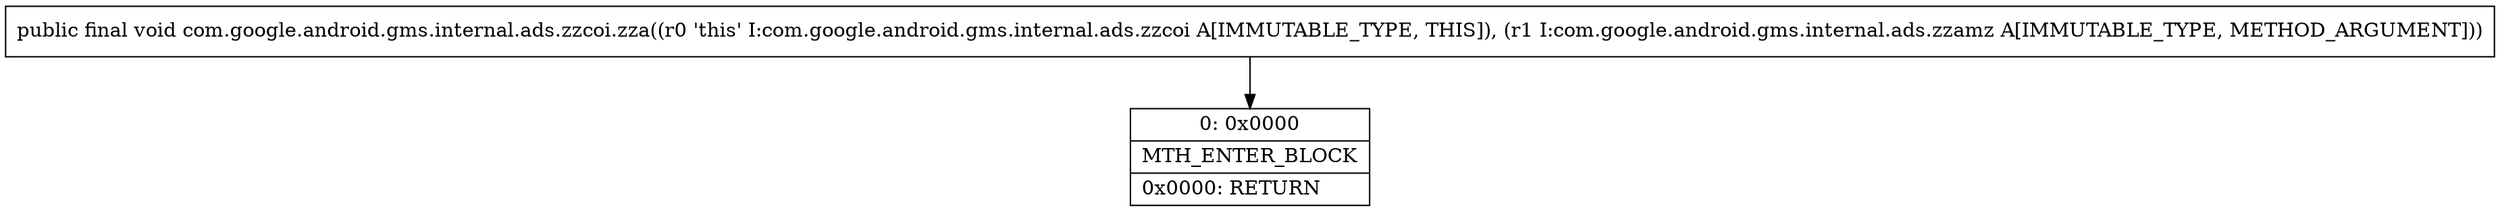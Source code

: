 digraph "CFG forcom.google.android.gms.internal.ads.zzcoi.zza(Lcom\/google\/android\/gms\/internal\/ads\/zzamz;)V" {
Node_0 [shape=record,label="{0\:\ 0x0000|MTH_ENTER_BLOCK\l|0x0000: RETURN   \l}"];
MethodNode[shape=record,label="{public final void com.google.android.gms.internal.ads.zzcoi.zza((r0 'this' I:com.google.android.gms.internal.ads.zzcoi A[IMMUTABLE_TYPE, THIS]), (r1 I:com.google.android.gms.internal.ads.zzamz A[IMMUTABLE_TYPE, METHOD_ARGUMENT])) }"];
MethodNode -> Node_0;
}

